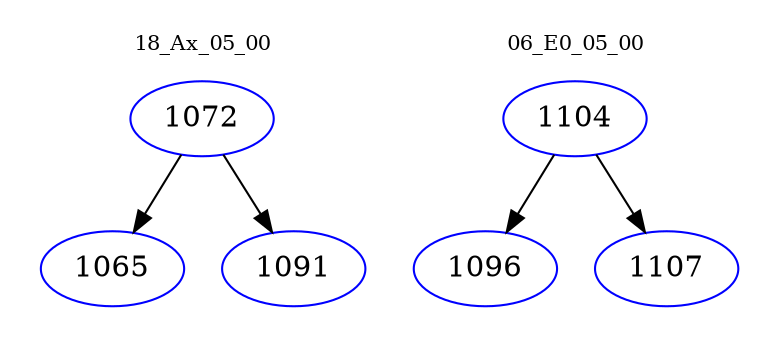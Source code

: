digraph{
subgraph cluster_0 {
color = white
label = "18_Ax_05_00";
fontsize=10;
T0_1072 [label="1072", color="blue"]
T0_1072 -> T0_1065 [color="black"]
T0_1065 [label="1065", color="blue"]
T0_1072 -> T0_1091 [color="black"]
T0_1091 [label="1091", color="blue"]
}
subgraph cluster_1 {
color = white
label = "06_E0_05_00";
fontsize=10;
T1_1104 [label="1104", color="blue"]
T1_1104 -> T1_1096 [color="black"]
T1_1096 [label="1096", color="blue"]
T1_1104 -> T1_1107 [color="black"]
T1_1107 [label="1107", color="blue"]
}
}
